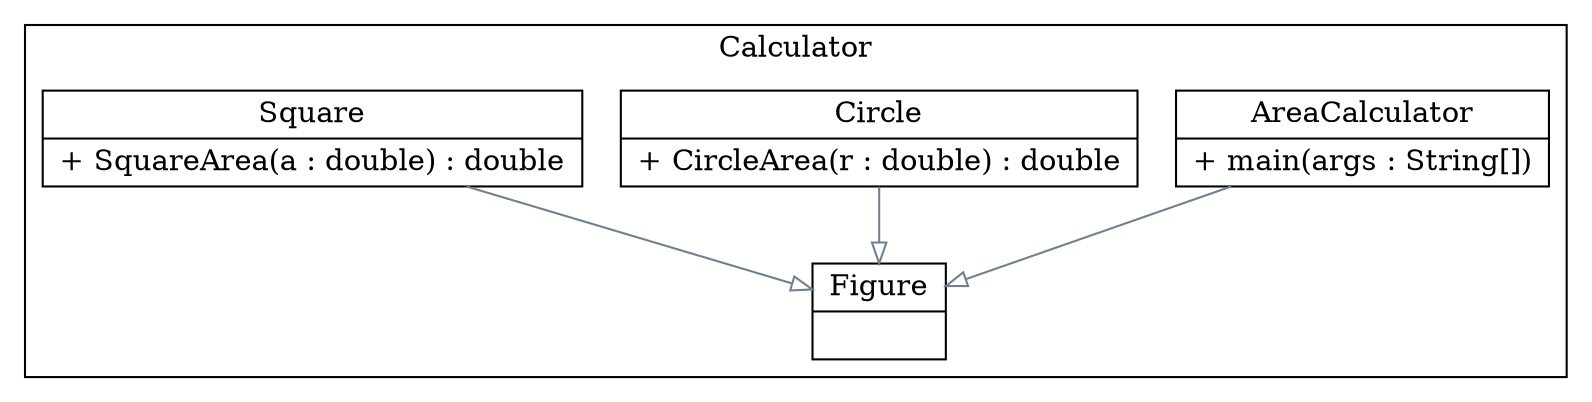 digraph domain {
  edge [ fontsize = 11 ];
  node [ shape=record ];
  subgraph cluster_0 {
    label = "Calculator";
    AreaCalculator [ label = "{AreaCalculator | + main(args : String[])\l}" ] 
    Circle [ label = "{Circle | + CircleArea(r : double) : double\l}" ] 
    Figure [ label = "{Figure | }" ] 
    Square [ label = "{Square | + SquareArea(a : double) : double\l}" ] 
  }
  AreaCalculator -> Figure [arrowhead=empty color=slategray];
  Circle -> Figure [arrowhead=empty color=slategray];
  Square -> Figure [arrowhead=empty color=slategray];
}